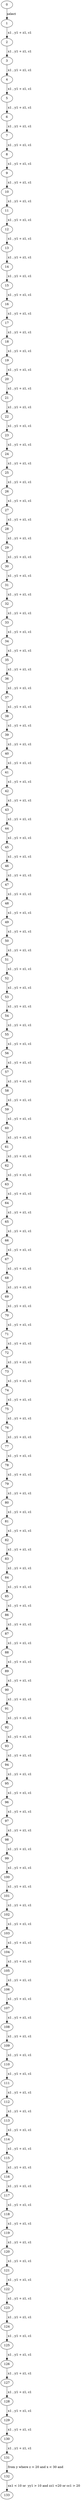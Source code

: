 digraph g{0;
1;
2;
3;
4;
5;
6;
7;
8;
9;
10;
11;
12;
13;
14;
15;
16;
17;
18;
19;
20;
21;
22;
23;
24;
25;
26;
27;
28;
29;
30;
31;
32;
33;
34;
35;
36;
37;
38;
39;
40;
41;
42;
43;
44;
45;
46;
47;
48;
49;
50;
51;
52;
53;
54;
55;
56;
57;
58;
59;
60;
61;
62;
63;
64;
65;
66;
67;
68;
69;
70;
71;
72;
73;
74;
75;
76;
77;
78;
79;
80;
81;
82;
83;
84;
85;
86;
87;
88;
89;
90;
91;
92;
93;
94;
95;
96;
97;
98;
99;
100;
101;
102;
103;
104;
105;
106;
107;
108;
109;
110;
111;
112;
113;
114;
115;
116;
117;
118;
119;
120;
121;
122;
123;
124;
125;
126;
127;
128;
129;
130;
131;
132;
133;
0 -> 1 [ label="select "];
1 -> 2 [ label=" x1 , y1 + z1, c1 "];
2 -> 3 [ label=" x1 , y1 + z1, c1 "];
3 -> 4 [ label=" x1 , y1 + z1, c1 "];
4 -> 5 [ label=" x1 , y1 + z1, c1 "];
5 -> 6 [ label=" x1 , y1 + z1, c1 "];
6 -> 7 [ label=" x1 , y1 + z1, c1 "];
7 -> 8 [ label=" x1 , y1 + z1, c1 "];
8 -> 9 [ label=" x1 , y1 + z1, c1 "];
9 -> 10 [ label=" x1 , y1 + z1, c1 "];
10 -> 11 [ label=" x1 , y1 + z1, c1 "];
11 -> 12 [ label=" x1 , y1 + z1, c1 "];
12 -> 13 [ label=" x1 , y1 + z1, c1 "];
13 -> 14 [ label=" x1 , y1 + z1, c1 "];
14 -> 15 [ label=" x1 , y1 + z1, c1 "];
15 -> 16 [ label=" x1 , y1 + z1, c1 "];
16 -> 17 [ label=" x1 , y1 + z1, c1 "];
17 -> 18 [ label=" x1 , y1 + z1, c1 "];
18 -> 19 [ label=" x1 , y1 + z1, c1 "];
19 -> 20 [ label=" x1 , y1 + z1, c1 "];
20 -> 21 [ label=" x1 , y1 + z1, c1 "];
21 -> 22 [ label=" x1 , y1 + z1, c1 "];
22 -> 23 [ label=" x1 , y1 + z1, c1 "];
23 -> 24 [ label=" x1 , y1 + z1, c1 "];
24 -> 25 [ label=" x1 , y1 + z1, c1 "];
25 -> 26 [ label=" x1 , y1 + z1, c1 "];
26 -> 27 [ label=" x1 , y1 + z1, c1 "];
27 -> 28 [ label=" x1 , y1 + z1, c1 "];
28 -> 29 [ label=" x1 , y1 + z1, c1 "];
29 -> 30 [ label=" x1 , y1 + z1, c1 "];
30 -> 31 [ label=" x1 , y1 + z1, c1 "];
31 -> 32 [ label=" x1 , y1 + z1, c1 "];
32 -> 33 [ label=" x1 , y1 + z1, c1 "];
33 -> 34 [ label=" x1 , y1 + z1, c1 "];
34 -> 35 [ label=" x1 , y1 + z1, c1 "];
35 -> 36 [ label=" x1 , y1 + z1, c1 "];
36 -> 37 [ label=" x1 , y1 + z1, c1 "];
37 -> 38 [ label=" x1 , y1 + z1, c1 "];
38 -> 39 [ label=" x1 , y1 + z1, c1 "];
39 -> 40 [ label=" x1 , y1 + z1, c1 "];
40 -> 41 [ label=" x1 , y1 + z1, c1 "];
41 -> 42 [ label=" x1 , y1 + z1, c1 "];
42 -> 43 [ label=" x1 , y1 + z1, c1 "];
43 -> 44 [ label=" x1 , y1 + z1, c1 "];
44 -> 45 [ label=" x1 , y1 + z1, c1 "];
45 -> 46 [ label=" x1 , y1 + z1, c1 "];
46 -> 47 [ label=" x1 , y1 + z1, c1 "];
47 -> 48 [ label=" x1 , y1 + z1, c1 "];
48 -> 49 [ label=" x1 , y1 + z1, c1 "];
49 -> 50 [ label=" x1 , y1 + z1, c1 "];
50 -> 51 [ label=" x1 , y1 + z1, c1 "];
51 -> 52 [ label=" x1 , y1 + z1, c1 "];
52 -> 53 [ label=" x1 , y1 + z1, c1 "];
53 -> 54 [ label=" x1 , y1 + z1, c1 "];
54 -> 55 [ label=" x1 , y1 + z1, c1 "];
55 -> 56 [ label=" x1 , y1 + z1, c1 "];
56 -> 57 [ label=" x1 , y1 + z1, c1 "];
57 -> 58 [ label=" x1 , y1 + z1, c1 "];
58 -> 59 [ label=" x1 , y1 + z1, c1 "];
59 -> 60 [ label=" x1 , y1 + z1, c1 "];
60 -> 61 [ label=" x1 , y1 + z1, c1 "];
61 -> 62 [ label=" x1 , y1 + z1, c1 "];
62 -> 63 [ label=" x1 , y1 + z1, c1 "];
63 -> 64 [ label=" x1 , y1 + z1, c1 "];
64 -> 65 [ label=" x1 , y1 + z1, c1 "];
65 -> 66 [ label=" x1 , y1 + z1, c1 "];
66 -> 67 [ label=" x1 , y1 + z1, c1 "];
67 -> 68 [ label=" x1 , y1 + z1, c1 "];
68 -> 69 [ label=" x1 , y1 + z1, c1 "];
69 -> 70 [ label=" x1 , y1 + z1, c1 "];
70 -> 71 [ label=" x1 , y1 + z1, c1 "];
71 -> 72 [ label=" x1 , y1 + z1, c1 "];
72 -> 73 [ label=" x1 , y1 + z1, c1 "];
73 -> 74 [ label=" x1 , y1 + z1, c1 "];
74 -> 75 [ label=" x1 , y1 + z1, c1 "];
75 -> 76 [ label=" x1 , y1 + z1, c1 "];
76 -> 77 [ label=" x1 , y1 + z1, c1 "];
77 -> 78 [ label=" x1 , y1 + z1, c1 "];
78 -> 79 [ label=" x1 , y1 + z1, c1 "];
79 -> 80 [ label=" x1 , y1 + z1, c1 "];
80 -> 81 [ label=" x1 , y1 + z1, c1 "];
81 -> 82 [ label=" x1 , y1 + z1, c1 "];
82 -> 83 [ label=" x1 , y1 + z1, c1 "];
83 -> 84 [ label=" x1 , y1 + z1, c1 "];
84 -> 85 [ label=" x1 , y1 + z1, c1 "];
85 -> 86 [ label=" x1 , y1 + z1, c1 "];
86 -> 87 [ label=" x1 , y1 + z1, c1 "];
87 -> 88 [ label=" x1 , y1 + z1, c1 "];
88 -> 89 [ label=" x1 , y1 + z1, c1 "];
89 -> 90 [ label=" x1 , y1 + z1, c1 "];
90 -> 91 [ label=" x1 , y1 + z1, c1 "];
91 -> 92 [ label=" x1 , y1 + z1, c1 "];
92 -> 93 [ label=" x1 , y1 + z1, c1 "];
93 -> 94 [ label=" x1 , y1 + z1, c1 "];
94 -> 95 [ label=" x1 , y1 + z1, c1 "];
95 -> 96 [ label=" x1 , y1 + z1, c1 "];
96 -> 97 [ label=" x1 , y1 + z1, c1 "];
97 -> 98 [ label=" x1 , y1 + z1, c1 "];
98 -> 99 [ label=" x1 , y1 + z1, c1 "];
99 -> 100 [ label=" x1 , y1 + z1, c1 "];
100 -> 101 [ label=" x1 , y1 + z1, c1 "];
101 -> 102 [ label=" x1 , y1 + z1, c1 "];
102 -> 103 [ label=" x1 , y1 + z1, c1 "];
103 -> 104 [ label=" x1 , y1 + z1, c1 "];
104 -> 105 [ label=" x1 , y1 + z1, c1 "];
105 -> 106 [ label=" x1 , y1 + z1, c1 "];
106 -> 107 [ label=" x1 , y1 + z1, c1 "];
107 -> 108 [ label=" x1 , y1 + z1, c1 "];
108 -> 109 [ label=" x1 , y1 + z1, c1 "];
109 -> 110 [ label=" x1 , y1 + z1, c1 "];
110 -> 111 [ label=" x1 , y1 + z1, c1 "];
111 -> 112 [ label=" x1 , y1 + z1, c1 "];
112 -> 113 [ label=" x1 , y1 + z1, c1 "];
113 -> 114 [ label=" x1 , y1 + z1, c1 "];
114 -> 115 [ label=" x1 , y1 + z1, c1 "];
115 -> 116 [ label=" x1 , y1 + z1, c1 "];
116 -> 117 [ label=" x1 , y1 + z1, c1 "];
117 -> 118 [ label=" x1 , y1 + z1, c1 "];
118 -> 119 [ label=" x1 , y1 + z1, c1 "];
119 -> 120 [ label=" x1 , y1 + z1, c1 "];
120 -> 121 [ label=" x1 , y1 + z1, c1 "];
121 -> 122 [ label=" x1 , y1 + z1, c1 "];
122 -> 123 [ label=" x1 , y1 + z1, c1 "];
123 -> 124 [ label=" x1 , y1 + z1, c1 "];
124 -> 125 [ label=" x1 , y1 + z1, c1 "];
125 -> 126 [ label=" x1 , y1 + z1, c1 "];
126 -> 127 [ label=" x1 , y1 + z1, c1 "];
127 -> 128 [ label=" x1 , y1 + z1, c1 "];
128 -> 129 [ label=" x1 , y1 + z1, c1 "];
129 -> 130 [ label=" x1 , y1 + z1, c1 "];
130 -> 131 [ label=" x1 , y1 + z1, c1 "];
131 -> 132 [ label=" from y where z > 20 and x < 30 and"];
132 -> 133 [ label=" xx1 < 10 or  yy1 > 10 and zz1 <20 or cc1 > 20 "];
}
